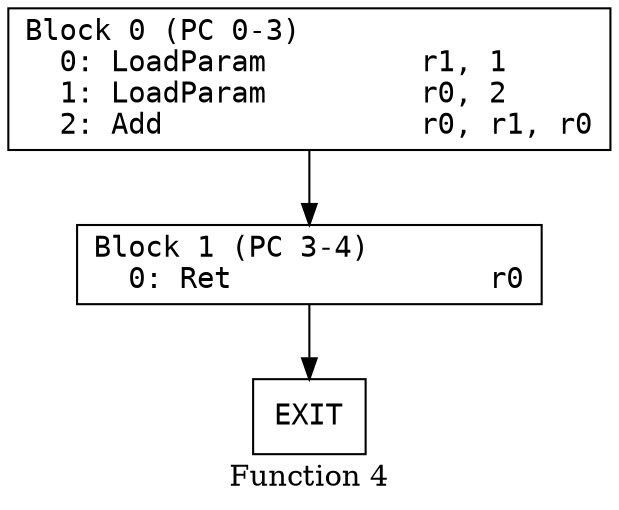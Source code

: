 // Function 4 from cjs_v96
// Generated from data/cjs_v96.dot

digraph {
  rankdir=TB;
  node [shape=box, fontname="monospace"];

  label = "Function 4";
  style = filled;
  color = lightgrey;

  f4_n0 [ label = "Block 0 (PC 0-3)\l  0: LoadParam         r1, 1\l  1: LoadParam         r0, 2\l  2: Add               r0, r1, r0\l" ]
  f4_n1 [ label = "Block 1 (PC 3-4)\l  0: Ret               r0\l" ]
  f4_n2 [ label = "EXIT" ]

  f4_n0 -> f4_n1
  f4_n1 -> f4_n2
}
